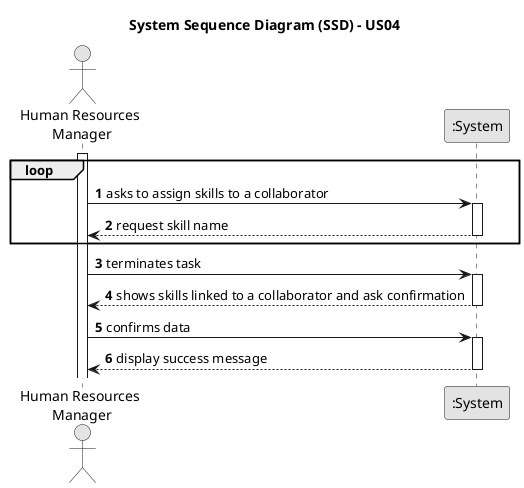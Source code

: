 @startuml
skinparam monochrome true
skinparam packageStyle rectangle
skinparam shadowing false

title System Sequence Diagram (SSD) - US04

autonumber

actor "Human Resources\n Manager" as Employee
participant ":System" as System

activate Employee

   loop
        Employee -> System : asks to assign skills to a collaborator
            activate System

        System --> Employee : request skill name
       deactivate System
   end
   Employee -> System : terminates task
       activate System

           System --> Employee : shows skills linked to a collaborator and ask confirmation
       deactivate System

       Employee -> System : confirms data
       activate System

           System --> Employee : display success message
       deactivate System


    deactivate System
@enduml